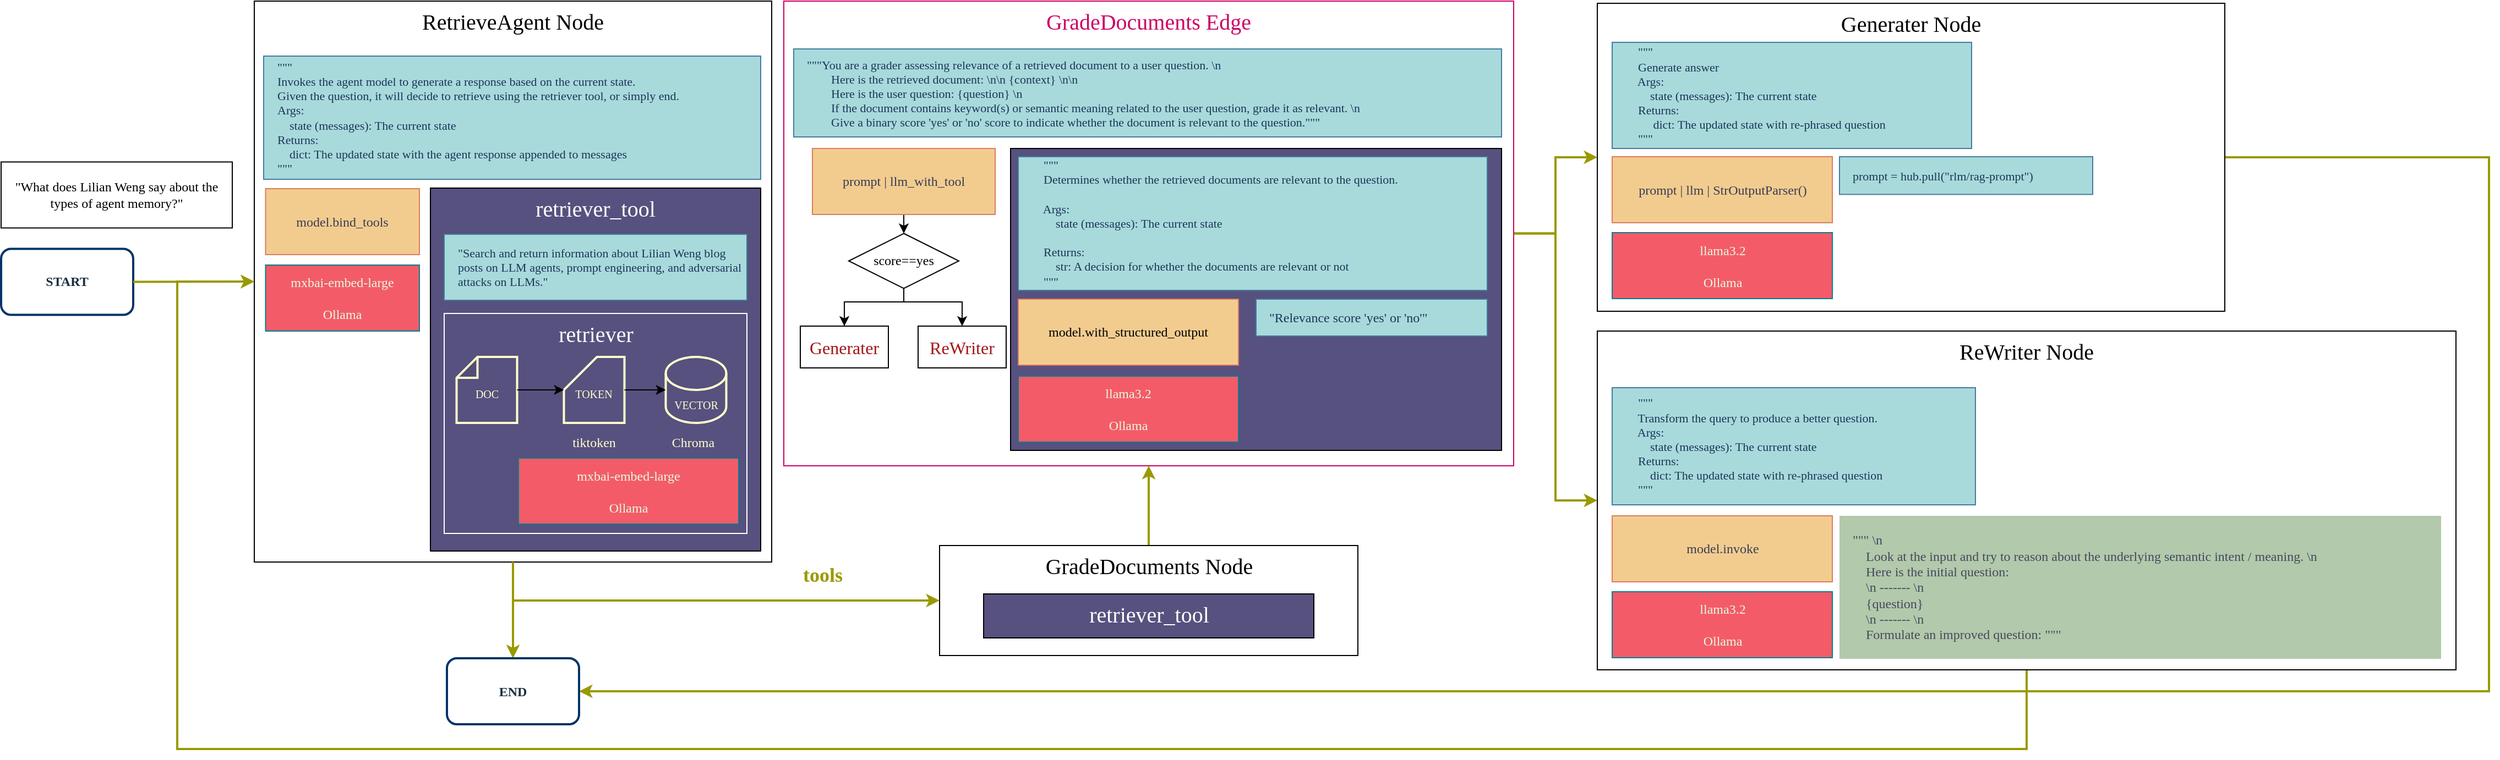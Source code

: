 <mxfile version="25.0.2">
  <diagram name="第 1 页" id="JGTNSw7YOtRR2n-2OMZs">
    <mxGraphModel dx="2885" dy="1992" grid="1" gridSize="10" guides="1" tooltips="1" connect="1" arrows="1" fold="1" page="1" pageScale="1" pageWidth="827" pageHeight="1169" math="0" shadow="0">
      <root>
        <mxCell id="0" />
        <mxCell id="1" parent="0" />
        <mxCell id="ScsCbn858ug2dNW6hYMq-61" style="edgeStyle=orthogonalEdgeStyle;rounded=0;orthogonalLoop=1;jettySize=auto;html=1;exitX=1;exitY=0.5;exitDx=0;exitDy=0;entryX=0;entryY=0.5;entryDx=0;entryDy=0;strokeWidth=2;strokeColor=#999900;fontFamily=Poppins;" edge="1" parent="1" source="ScsCbn858ug2dNW6hYMq-3" target="yjKrVfWp0t-8AR_mPXRf-1">
          <mxGeometry relative="1" as="geometry" />
        </mxCell>
        <mxCell id="ScsCbn858ug2dNW6hYMq-62" style="edgeStyle=orthogonalEdgeStyle;rounded=0;orthogonalLoop=1;jettySize=auto;html=1;exitX=1;exitY=0.5;exitDx=0;exitDy=0;entryX=0;entryY=0.5;entryDx=0;entryDy=0;strokeWidth=2;strokeColor=#999900;fontFamily=Poppins;" edge="1" parent="1" source="ScsCbn858ug2dNW6hYMq-3" target="yjKrVfWp0t-8AR_mPXRf-2">
          <mxGeometry relative="1" as="geometry" />
        </mxCell>
        <mxCell id="ScsCbn858ug2dNW6hYMq-3" value="GradeDocuments Edge" style="rounded=0;whiteSpace=wrap;verticalAlign=top;fontSize=20;fontFamily=Poppins;fontColor=#CC0066;strokeColor=#CC0066;" vertex="1" parent="1">
          <mxGeometry x="-579" y="-260" width="663" height="422.5" as="geometry" />
        </mxCell>
        <mxCell id="ScsCbn858ug2dNW6hYMq-41" value="" style="rounded=0;whiteSpace=wrap;fontFamily=Poppins;fontSize=20;labelBackgroundColor=none;fontColor=#FFFFFF;fontStyle=0;verticalAlign=top;fillColor=#56517E;" vertex="1" parent="1">
          <mxGeometry x="-373" y="-126" width="446" height="274.5" as="geometry" />
        </mxCell>
        <mxCell id="ScsCbn858ug2dNW6hYMq-37" style="rounded=0;orthogonalLoop=1;jettySize=auto;html=1;exitX=0.5;exitY=1;exitDx=0;exitDy=0;entryX=0.5;entryY=0;entryDx=0;entryDy=0;strokeColor=#999900;strokeWidth=2;fontFamily=Poppins;" edge="1" parent="1" source="ScsCbn858ug2dNW6hYMq-2" target="ScsCbn858ug2dNW6hYMq-19">
          <mxGeometry relative="1" as="geometry" />
        </mxCell>
        <mxCell id="ScsCbn858ug2dNW6hYMq-2" value="RetrieveAgent Node" style="rounded=0;whiteSpace=wrap;fontFamily=Poppins;fontSize=20;labelBackgroundColor=none;fontColor=default;fontStyle=0;verticalAlign=top;" vertex="1" parent="1">
          <mxGeometry x="-1060" y="-260" width="470" height="510" as="geometry" />
        </mxCell>
        <mxCell id="DDGEUJCVJTAiT2eQpah1-13" value="&lt;div style=&quot;font-size: 18px; line-height: 21px; white-space-collapse: preserve;&quot;&gt;&lt;br style=&quot;font-size: 18px;&quot;&gt;&lt;/div&gt;" style="text;html=1;align=center;verticalAlign=middle;resizable=0;points=[];autosize=1;strokeColor=none;fillColor=none;fontSize=18;fontFamily=Poppins;labelBackgroundColor=none;fontColor=default;fontStyle=0;" parent="1" vertex="1">
          <mxGeometry x="-729.75" y="-34.75" width="20" height="30" as="geometry" />
        </mxCell>
        <mxCell id="DDGEUJCVJTAiT2eQpah1-33" style="edgeStyle=orthogonalEdgeStyle;rounded=0;orthogonalLoop=1;jettySize=auto;html=1;entryX=0;entryY=0;entryDx=0;entryDy=30;entryPerimeter=0;fontSize=18;fontFamily=Roboto;labelBackgroundColor=none;fontColor=default;fontStyle=0;exitX=0;exitY=0.5;exitDx=0;exitDy=0;exitPerimeter=0;" parent="1" source="DDGEUJCVJTAiT2eQpah1-30" edge="1">
          <mxGeometry relative="1" as="geometry">
            <Array as="points" />
            <mxPoint x="-877.25" y="-60.5" as="targetPoint" />
          </mxGeometry>
        </mxCell>
        <mxCell id="DDGEUJCVJTAiT2eQpah1-77" style="edgeStyle=orthogonalEdgeStyle;rounded=0;orthogonalLoop=1;jettySize=auto;html=1;entryX=0;entryY=0.5;entryDx=0;entryDy=0;entryPerimeter=0;fontFamily=Roboto;fontSize=18;labelBackgroundColor=none;fontColor=default;fontStyle=0;" parent="1" source="DDGEUJCVJTAiT2eQpah1-31" edge="1">
          <mxGeometry relative="1" as="geometry">
            <mxPoint x="-784.75" y="-60.5" as="targetPoint" />
          </mxGeometry>
        </mxCell>
        <mxCell id="ScsCbn858ug2dNW6hYMq-64" style="edgeStyle=orthogonalEdgeStyle;rounded=0;orthogonalLoop=1;jettySize=auto;html=1;exitX=1;exitY=0.5;exitDx=0;exitDy=0;entryX=1;entryY=0.5;entryDx=0;entryDy=0;strokeWidth=2;strokeColor=#999900;fontFamily=Poppins;" edge="1" parent="1" source="yjKrVfWp0t-8AR_mPXRf-1" target="ScsCbn858ug2dNW6hYMq-19">
          <mxGeometry relative="1" as="geometry">
            <Array as="points">
              <mxPoint x="970" y="-118" />
              <mxPoint x="970" y="368" />
            </Array>
          </mxGeometry>
        </mxCell>
        <mxCell id="yjKrVfWp0t-8AR_mPXRf-1" value="Generater Node" style="rounded=0;whiteSpace=wrap;fontFamily=Poppins;fontSize=20;labelBackgroundColor=none;fontColor=#000000;fontStyle=0;verticalAlign=top;" parent="1" vertex="1">
          <mxGeometry x="160" y="-258" width="570" height="280" as="geometry" />
        </mxCell>
        <mxCell id="ScsCbn858ug2dNW6hYMq-65" style="edgeStyle=orthogonalEdgeStyle;rounded=0;orthogonalLoop=1;jettySize=auto;html=1;exitX=0.5;exitY=1;exitDx=0;exitDy=0;entryX=0;entryY=0.5;entryDx=0;entryDy=0;strokeWidth=2;strokeColor=#999900;fontFamily=Poppins;" edge="1" parent="1" source="yjKrVfWp0t-8AR_mPXRf-2" target="ScsCbn858ug2dNW6hYMq-2">
          <mxGeometry relative="1" as="geometry">
            <Array as="points">
              <mxPoint x="550" y="420" />
              <mxPoint x="-1130" y="420" />
              <mxPoint x="-1130" y="-5" />
            </Array>
          </mxGeometry>
        </mxCell>
        <mxCell id="yjKrVfWp0t-8AR_mPXRf-2" value="ReWriter Node" style="rounded=0;whiteSpace=wrap;fontFamily=Poppins;fontSize=20;labelBackgroundColor=none;fontColor=#000000;fontStyle=0;verticalAlign=top;" parent="1" vertex="1">
          <mxGeometry x="160" y="40" width="780" height="308" as="geometry" />
        </mxCell>
        <mxCell id="ScsCbn858ug2dNW6hYMq-7" value="&lt;span style=&quot;color: rgb(0, 0, 0);&quot;&gt;model.with_structured_output&lt;/span&gt;" style="rounded=0;whiteSpace=wrap;html=1;labelBackgroundColor=none;fillColor=#F2CC8F;strokeColor=#E07A5F;fontColor=#393C56;fontFamily=Poppins;flipV=1;" vertex="1" parent="1">
          <mxGeometry x="-366" y="11" width="200" height="60" as="geometry" />
        </mxCell>
        <mxCell id="ScsCbn858ug2dNW6hYMq-8" value="    &quot;&quot;&quot;&#xa;    Determines whether the retrieved documents are relevant to the question.&#xa;&#xa;    Args:&#xa;        state (messages): The current state&#xa;&#xa;    Returns:&#xa;        str: A decision for whether the documents are relevant or not&#xa;    &quot;&quot;&quot;" style="rounded=0;whiteSpace=wrap;labelBackgroundColor=none;fillColor=#A8DADC;strokeColor=#457B9D;fontColor=#1D3557;align=left;spacingLeft=10;fontFamily=Poppins;fontSize=11;flipV=1;" vertex="1" parent="1">
          <mxGeometry x="-366" y="-118.5" width="426" height="121.5" as="geometry" />
        </mxCell>
        <mxCell id="ScsCbn858ug2dNW6hYMq-9" value="llama3.2&#xa;&#xa;Ollama" style="rounded=0;whiteSpace=wrap;labelBackgroundColor=none;fillColor=#F45B69;strokeColor=#028090;fontColor=#E4FDE1;fontFamily=Poppins;flipV=1;" vertex="1" parent="1">
          <mxGeometry x="-366" y="81" width="200" height="60" as="geometry" />
        </mxCell>
        <mxCell id="ScsCbn858ug2dNW6hYMq-11" value="&quot;Relevance score &#39;yes&#39; or &#39;no&#39;&quot;" style="rounded=0;whiteSpace=wrap;labelBackgroundColor=none;fillColor=#A8DADC;strokeColor=#457B9D;fontColor=#1D3557;align=left;spacingLeft=10;fontFamily=Poppins;" vertex="1" parent="1">
          <mxGeometry x="-150" y="11" width="210" height="33.5" as="geometry" />
        </mxCell>
        <mxCell id="ScsCbn858ug2dNW6hYMq-14" value="mxbai-embed-large&#xa;&#xa;Ollama" style="rounded=0;whiteSpace=wrap;labelBackgroundColor=none;fillColor=#F45B69;strokeColor=#028090;fontColor=#E4FDE1;fontFamily=Poppins;" vertex="1" parent="1">
          <mxGeometry x="-1049.75" y="-20" width="139.75" height="60" as="geometry" />
        </mxCell>
        <mxCell id="ScsCbn858ug2dNW6hYMq-17" value="&quot;&quot;&quot;&#xa;Invokes the agent model to generate a response based on the current state. &#xa;Given the question, it will decide to retrieve using the retriever tool, or simply end.&#xa;Args:&#xa;    state (messages): The current state&#xa;Returns:&#xa;    dict: The updated state with the agent response appended to messages&#xa;&quot;&quot;&quot;" style="rounded=0;whiteSpace=wrap;labelBackgroundColor=none;fillColor=#A8DADC;strokeColor=#457B9D;fontColor=#1D3557;align=left;spacingLeft=10;fontFamily=Poppins;fontSize=11;" vertex="1" parent="1">
          <mxGeometry x="-1051.5" y="-210" width="451.5" height="112" as="geometry" />
        </mxCell>
        <mxCell id="ScsCbn858ug2dNW6hYMq-18" value="START" style="rounded=1;whiteSpace=wrap;html=1;strokeColor=#003366;fontColor=#182E3E;fillColor=default;fontFamily=Poppins;strokeWidth=2;fontStyle=1" vertex="1" parent="1">
          <mxGeometry x="-1290" y="-34.75" width="120" height="60" as="geometry" />
        </mxCell>
        <mxCell id="ScsCbn858ug2dNW6hYMq-19" value="END" style="rounded=1;whiteSpace=wrap;html=1;strokeColor=#003366;fontColor=#182E3E;fillColor=default;fontFamily=Poppins;strokeWidth=2;fontStyle=1" vertex="1" parent="1">
          <mxGeometry x="-885" y="337.5" width="120" height="60" as="geometry" />
        </mxCell>
        <mxCell id="ScsCbn858ug2dNW6hYMq-20" style="rounded=0;orthogonalLoop=1;jettySize=auto;html=1;exitX=1;exitY=0.5;exitDx=0;exitDy=0;entryX=0;entryY=0.5;entryDx=0;entryDy=0;strokeColor=#999900;fontColor=#FFFFFF;strokeWidth=2;fontFamily=Poppins;" edge="1" parent="1" source="ScsCbn858ug2dNW6hYMq-18" target="ScsCbn858ug2dNW6hYMq-2">
          <mxGeometry relative="1" as="geometry">
            <mxPoint x="-1480" y="-1110" as="sourcePoint" />
            <mxPoint x="-1425" y="-1050" as="targetPoint" />
          </mxGeometry>
        </mxCell>
        <mxCell id="ScsCbn858ug2dNW6hYMq-21" value="retriever_tool" style="rounded=0;whiteSpace=wrap;fontFamily=Poppins;fontSize=20;labelBackgroundColor=none;fontColor=#FFFFFF;fontStyle=0;verticalAlign=top;fillColor=#56517E;" vertex="1" parent="1">
          <mxGeometry x="-900" y="-90" width="300" height="330" as="geometry" />
        </mxCell>
        <mxCell id="ScsCbn858ug2dNW6hYMq-22" value="retriever" style="rounded=0;whiteSpace=wrap;fontFamily=Poppins;fontSize=20;labelBackgroundColor=none;fontColor=#FFFFFF;fontStyle=0;verticalAlign=top;fillColor=#56517E;strokeColor=#FFFFFF;" vertex="1" parent="1">
          <mxGeometry x="-887.5" y="24" width="275" height="200" as="geometry" />
        </mxCell>
        <mxCell id="ScsCbn858ug2dNW6hYMq-23" value="&lt;div style=&quot;font-size: 18px; line-height: 21px; white-space-collapse: preserve;&quot;&gt;&lt;br style=&quot;font-size: 18px;&quot;&gt;&lt;/div&gt;" style="text;html=1;align=center;verticalAlign=middle;resizable=0;points=[];autosize=1;strokeColor=none;fillColor=none;fontSize=18;fontFamily=Poppins;labelBackgroundColor=none;fontColor=default;fontStyle=0;" vertex="1" parent="1">
          <mxGeometry x="-631.25" y="119.25" width="20" height="30" as="geometry" />
        </mxCell>
        <mxCell id="ScsCbn858ug2dNW6hYMq-24" value="DOC" style="shape=note;whiteSpace=wrap;backgroundOutline=1;darkOpacity=0.05;verticalAlign=middle;fontFamily=Poppins;fontSize=10;spacingTop=10;spacingBottom=3;flipH=1;labelBackgroundColor=none;fontStyle=0;fillColor=none;strokeColor=#FFFFCC;fontColor=#FFFFCC;strokeWidth=2;size=19;" vertex="1" parent="1">
          <mxGeometry x="-876.25" y="63.5" width="55" height="60" as="geometry" />
        </mxCell>
        <mxCell id="ScsCbn858ug2dNW6hYMq-25" value="TOKEN" style="shape=card;whiteSpace=wrap;verticalAlign=middle;fontFamily=Poppins;fontSize=10;spacingTop=10;spacingBottom=3;direction=east;labelBackgroundColor=none;fontStyle=0;fillColor=none;strokeColor=#FFFFCC;fontColor=#FFFFCC;strokeWidth=2;" vertex="1" parent="1">
          <mxGeometry x="-778.75" y="63.5" width="55" height="60" as="geometry" />
        </mxCell>
        <mxCell id="ScsCbn858ug2dNW6hYMq-26" value="VECTOR" style="shape=cylinder3;whiteSpace=wrap;boundedLbl=1;backgroundOutline=1;size=15;verticalAlign=middle;fontFamily=Poppins;fontSize=10;spacingTop=6;spacingBottom=5;labelBackgroundColor=none;fontStyle=0;fillColor=none;strokeColor=#FFFFCC;fontColor=#FFFFCC;strokeWidth=2;" vertex="1" parent="1">
          <mxGeometry x="-686.25" y="63.5" width="55" height="60" as="geometry" />
        </mxCell>
        <mxCell id="ScsCbn858ug2dNW6hYMq-27" style="edgeStyle=orthogonalEdgeStyle;rounded=0;orthogonalLoop=1;jettySize=auto;html=1;entryX=0;entryY=0;entryDx=0;entryDy=30;entryPerimeter=0;fontSize=18;fontFamily=Poppins;labelBackgroundColor=none;fontColor=default;fontStyle=0;exitX=0;exitY=0.5;exitDx=0;exitDy=0;exitPerimeter=0;" edge="1" parent="1" source="ScsCbn858ug2dNW6hYMq-24" target="ScsCbn858ug2dNW6hYMq-25">
          <mxGeometry relative="1" as="geometry">
            <Array as="points" />
          </mxGeometry>
        </mxCell>
        <mxCell id="ScsCbn858ug2dNW6hYMq-28" style="edgeStyle=orthogonalEdgeStyle;rounded=0;orthogonalLoop=1;jettySize=auto;html=1;entryX=0;entryY=0.5;entryDx=0;entryDy=0;entryPerimeter=0;fontFamily=Poppins;fontSize=18;labelBackgroundColor=none;fontColor=default;fontStyle=0;" edge="1" parent="1" source="ScsCbn858ug2dNW6hYMq-25" target="ScsCbn858ug2dNW6hYMq-26">
          <mxGeometry relative="1" as="geometry" />
        </mxCell>
        <mxCell id="ScsCbn858ug2dNW6hYMq-29" value="mxbai-embed-large&#xa;&#xa;Ollama" style="rounded=0;whiteSpace=wrap;labelBackgroundColor=none;fillColor=#F45B69;strokeColor=#028090;fontColor=#E4FDE1;fontFamily=Poppins;" vertex="1" parent="1">
          <mxGeometry x="-820" y="155.5" width="200" height="60" as="geometry" />
        </mxCell>
        <mxCell id="ScsCbn858ug2dNW6hYMq-30" value="tiktoken" style="text;align=center;verticalAlign=middle;resizable=0;points=[];autosize=1;strokeColor=none;fillColor=none;fontColor=#FFFFCC;fontFamily=Poppins;" vertex="1" parent="1">
          <mxGeometry x="-786.25" y="125.5" width="70" height="30" as="geometry" />
        </mxCell>
        <mxCell id="ScsCbn858ug2dNW6hYMq-31" value="Chroma" style="text;align=center;verticalAlign=middle;resizable=0;points=[];autosize=1;strokeColor=none;fillColor=none;fontColor=#FFFFCC;fontFamily=Poppins;" vertex="1" parent="1">
          <mxGeometry x="-696.25" y="125.5" width="70" height="30" as="geometry" />
        </mxCell>
        <mxCell id="ScsCbn858ug2dNW6hYMq-32" value="&quot;Search and return information about Lilian Weng blog posts on LLM agents, prompt engineering, and adversarial attacks on LLMs.&quot;" style="rounded=0;whiteSpace=wrap;labelBackgroundColor=none;fillColor=#A8DADC;strokeColor=#457B9D;fontColor=#1D3557;align=left;spacingLeft=10;fontFamily=Poppins;fontSize=11;spacingRight=5;" vertex="1" parent="1">
          <mxGeometry x="-887.5" y="-48" width="275" height="60" as="geometry" />
        </mxCell>
        <mxCell id="ScsCbn858ug2dNW6hYMq-34" value="model.bind_tools" style="rounded=0;whiteSpace=wrap;labelBackgroundColor=none;fillColor=#F2CC8F;strokeColor=#E07A5F;fontColor=#393C56;fontFamily=Poppins;" vertex="1" parent="1">
          <mxGeometry x="-1049.75" y="-89.5" width="139.75" height="60" as="geometry" />
        </mxCell>
        <mxCell id="ScsCbn858ug2dNW6hYMq-50" style="rounded=0;orthogonalLoop=1;jettySize=auto;html=1;exitX=0.5;exitY=0;exitDx=0;exitDy=0;entryX=0.5;entryY=1;entryDx=0;entryDy=0;strokeWidth=2;strokeColor=#999900;fontFamily=Poppins;" edge="1" parent="1" source="ScsCbn858ug2dNW6hYMq-36" target="ScsCbn858ug2dNW6hYMq-3">
          <mxGeometry relative="1" as="geometry" />
        </mxCell>
        <mxCell id="ScsCbn858ug2dNW6hYMq-36" value="GradeDocuments Node" style="rounded=0;whiteSpace=wrap;fontFamily=Poppins;fontSize=20;labelBackgroundColor=none;fontColor=default;fontStyle=0;verticalAlign=top;" vertex="1" parent="1">
          <mxGeometry x="-437.5" y="235" width="380" height="100" as="geometry" />
        </mxCell>
        <mxCell id="ScsCbn858ug2dNW6hYMq-38" value="retriever_tool" style="rounded=0;whiteSpace=wrap;fontFamily=Poppins;fontSize=20;labelBackgroundColor=none;fontColor=#FFFFFF;fontStyle=0;verticalAlign=top;fillColor=#56517E;" vertex="1" parent="1">
          <mxGeometry x="-397.5" y="279" width="300" height="40" as="geometry" />
        </mxCell>
        <mxCell id="ScsCbn858ug2dNW6hYMq-39" style="edgeStyle=orthogonalEdgeStyle;rounded=0;orthogonalLoop=1;jettySize=auto;html=1;exitX=0.5;exitY=1;exitDx=0;exitDy=0;strokeColor=#999900;strokeWidth=2;fontFamily=Poppins;" edge="1" parent="1" source="ScsCbn858ug2dNW6hYMq-2" target="ScsCbn858ug2dNW6hYMq-36">
          <mxGeometry relative="1" as="geometry">
            <mxPoint x="-815" y="260" as="sourcePoint" />
            <mxPoint x="-463" y="360" as="targetPoint" />
          </mxGeometry>
        </mxCell>
        <mxCell id="ScsCbn858ug2dNW6hYMq-40" value="tools" style="text;html=1;align=center;verticalAlign=middle;resizable=0;points=[];autosize=1;strokeColor=none;fillColor=none;fontColor=#999900;fontFamily=Poppins;fontStyle=1;fontSize=18;" vertex="1" parent="1">
          <mxGeometry x="-579" y="242" width="70" height="40" as="geometry" />
        </mxCell>
        <mxCell id="ScsCbn858ug2dNW6hYMq-49" style="edgeStyle=orthogonalEdgeStyle;rounded=0;orthogonalLoop=1;jettySize=auto;html=1;exitX=0.5;exitY=1;exitDx=0;exitDy=0;entryX=0.5;entryY=0;entryDx=0;entryDy=0;fontFamily=Poppins;" edge="1" parent="1" source="ScsCbn858ug2dNW6hYMq-42" target="ScsCbn858ug2dNW6hYMq-44">
          <mxGeometry relative="1" as="geometry" />
        </mxCell>
        <mxCell id="ScsCbn858ug2dNW6hYMq-42" value="prompt | llm_with_tool" style="rounded=0;whiteSpace=wrap;labelBackgroundColor=none;fillColor=#F2CC8F;strokeColor=#E07A5F;fontColor=#393C56;fontFamily=Poppins;" vertex="1" parent="1">
          <mxGeometry x="-553" y="-126" width="166" height="60" as="geometry" />
        </mxCell>
        <mxCell id="ScsCbn858ug2dNW6hYMq-43" value="&quot;&quot;&quot;You are a grader assessing relevance of a retrieved document to a user question. \n &#xa;        Here is the retrieved document: \n\n {context} \n\n&#xa;        Here is the user question: {question} \n&#xa;        If the document contains keyword(s) or semantic meaning related to the user question, grade it as relevant. \n&#xa;        Give a binary score &#39;yes&#39; or &#39;no&#39; score to indicate whether the document is relevant to the question.&quot;&quot;&quot;" style="rounded=0;whiteSpace=wrap;labelBackgroundColor=none;fillColor=#A8DADC;strokeColor=#457B9D;fontColor=#1D3557;align=left;spacingLeft=10;fontFamily=Poppins;fontSize=11;" vertex="1" parent="1">
          <mxGeometry x="-570" y="-216.5" width="643" height="80" as="geometry" />
        </mxCell>
        <mxCell id="ScsCbn858ug2dNW6hYMq-47" style="edgeStyle=orthogonalEdgeStyle;rounded=0;orthogonalLoop=1;jettySize=auto;html=1;exitX=0.5;exitY=1;exitDx=0;exitDy=0;entryX=0.5;entryY=0;entryDx=0;entryDy=0;fontFamily=Poppins;" edge="1" parent="1" source="ScsCbn858ug2dNW6hYMq-44" target="ScsCbn858ug2dNW6hYMq-45">
          <mxGeometry relative="1" as="geometry">
            <Array as="points">
              <mxPoint x="-470" y="13.5" />
              <mxPoint x="-524" y="13.5" />
            </Array>
          </mxGeometry>
        </mxCell>
        <mxCell id="ScsCbn858ug2dNW6hYMq-48" style="edgeStyle=orthogonalEdgeStyle;rounded=0;orthogonalLoop=1;jettySize=auto;html=1;exitX=0.5;exitY=1;exitDx=0;exitDy=0;entryX=0.5;entryY=0;entryDx=0;entryDy=0;fontFamily=Poppins;" edge="1" parent="1" source="ScsCbn858ug2dNW6hYMq-44" target="ScsCbn858ug2dNW6hYMq-46">
          <mxGeometry relative="1" as="geometry">
            <Array as="points">
              <mxPoint x="-470" y="13.5" />
              <mxPoint x="-417" y="13.5" />
            </Array>
          </mxGeometry>
        </mxCell>
        <mxCell id="ScsCbn858ug2dNW6hYMq-44" value="score==yes" style="rhombus;whiteSpace=wrap;html=1;fontFamily=Poppins;" vertex="1" parent="1">
          <mxGeometry x="-520" y="-48.75" width="100" height="50" as="geometry" />
        </mxCell>
        <mxCell id="ScsCbn858ug2dNW6hYMq-45" value="&lt;div style=&quot;color: rgb(59, 59, 59); background-color: rgb(255, 255, 255); font-size: 16px; line-height: 22px; white-space: pre;&quot;&gt;&lt;span style=&quot;color: #a31515;&quot;&gt;Generater&lt;/span&gt;&lt;/div&gt;" style="rounded=0;whiteSpace=wrap;html=1;fontFamily=Poppins;" vertex="1" parent="1">
          <mxGeometry x="-564" y="35.5" width="80" height="38" as="geometry" />
        </mxCell>
        <mxCell id="ScsCbn858ug2dNW6hYMq-46" value="&lt;div style=&quot;color: rgb(59, 59, 59); background-color: rgb(255, 255, 255); font-size: 16px; line-height: 22px; white-space: pre;&quot;&gt;&lt;span style=&quot;color: #a31515;&quot;&gt;ReWriter&lt;/span&gt;&lt;/div&gt;" style="rounded=0;whiteSpace=wrap;html=1;fontFamily=Poppins;" vertex="1" parent="1">
          <mxGeometry x="-457" y="35.5" width="80" height="38" as="geometry" />
        </mxCell>
        <mxCell id="ScsCbn858ug2dNW6hYMq-51" value="    &quot;&quot;&quot;&#xa;    Generate answer&#xa;    Args:&#xa;        state (messages): The current state&#xa;    Returns:&#xa;         dict: The updated state with re-phrased question&#xa;    &quot;&quot;&quot;" style="rounded=0;whiteSpace=wrap;labelBackgroundColor=none;fillColor=#A8DADC;strokeColor=#457B9D;fontColor=#1D3557;align=left;spacingLeft=10;fontFamily=Poppins;fontSize=11;" vertex="1" parent="1">
          <mxGeometry x="173.5" y="-222.5" width="326.5" height="96.5" as="geometry" />
        </mxCell>
        <mxCell id="ScsCbn858ug2dNW6hYMq-53" value="model.invoke" style="rounded=0;whiteSpace=wrap;labelBackgroundColor=none;fillColor=#F2CC8F;strokeColor=#E07A5F;fontColor=#393C56;fontFamily=Poppins;flipV=1;" vertex="1" parent="1">
          <mxGeometry x="173.5" y="208" width="200" height="60" as="geometry" />
        </mxCell>
        <mxCell id="ScsCbn858ug2dNW6hYMq-54" value="llama3.2&#xa;&#xa;Ollama" style="rounded=0;whiteSpace=wrap;labelBackgroundColor=none;fillColor=#F45B69;strokeColor=#028090;fontColor=#E4FDE1;fontFamily=Poppins;flipV=1;" vertex="1" parent="1">
          <mxGeometry x="173.5" y="277" width="200" height="60" as="geometry" />
        </mxCell>
        <mxCell id="ScsCbn858ug2dNW6hYMq-55" value="&quot;&quot;&quot; \n&#xa;    Look at the input and try to reason about the underlying semantic intent / meaning. \n&#xa;    Here is the initial question:&#xa;    \n ------- \n&#xa;    {question}&#xa;    \n ------- \n&#xa;    Formulate an improved question: &quot;&quot;&quot;" style="rounded=0;whiteSpace=wrap;strokeColor=none;fontColor=#46495D;fillColor=#B2C9AB;labelBackgroundColor=none;align=left;spacingLeft=10;fontFamily=Poppins;" vertex="1" parent="1">
          <mxGeometry x="380" y="208" width="546.5" height="130" as="geometry" />
        </mxCell>
        <mxCell id="ScsCbn858ug2dNW6hYMq-57" value="    &quot;&quot;&quot;&#xa;    Transform the query to produce a better question.&#xa;    Args:&#xa;        state (messages): The current state&#xa;    Returns:&#xa;        dict: The updated state with re-phrased question&#xa;    &quot;&quot;&quot;" style="rounded=0;whiteSpace=wrap;labelBackgroundColor=none;fillColor=#A8DADC;strokeColor=#457B9D;fontColor=#1D3557;align=left;spacingLeft=10;fontFamily=Poppins;fontSize=11;" vertex="1" parent="1">
          <mxGeometry x="173.5" y="91.5" width="330" height="106.5" as="geometry" />
        </mxCell>
        <mxCell id="ScsCbn858ug2dNW6hYMq-58" value="prompt = hub.pull(&quot;rlm/rag-prompt&quot;)" style="rounded=0;whiteSpace=wrap;labelBackgroundColor=none;fillColor=#A8DADC;strokeColor=#457B9D;fontColor=#1D3557;align=left;spacingLeft=10;fontFamily=Poppins;fontSize=11;" vertex="1" parent="1">
          <mxGeometry x="380" y="-118.5" width="230" height="34.25" as="geometry" />
        </mxCell>
        <mxCell id="ScsCbn858ug2dNW6hYMq-59" value="prompt | llm | StrOutputParser()" style="rounded=0;whiteSpace=wrap;labelBackgroundColor=none;fillColor=#F2CC8F;strokeColor=#E07A5F;fontColor=#393C56;fontFamily=Poppins;flipV=1;" vertex="1" parent="1">
          <mxGeometry x="173.5" y="-118.5" width="200" height="60" as="geometry" />
        </mxCell>
        <mxCell id="ScsCbn858ug2dNW6hYMq-60" value="llama3.2&#xa;&#xa;Ollama" style="rounded=0;whiteSpace=wrap;labelBackgroundColor=none;fillColor=#F45B69;strokeColor=#028090;fontColor=#E4FDE1;fontFamily=Poppins;flipV=1;" vertex="1" parent="1">
          <mxGeometry x="173.5" y="-49.5" width="200" height="60" as="geometry" />
        </mxCell>
        <mxCell id="ScsCbn858ug2dNW6hYMq-67" value="&quot;What does Lilian Weng say about the types of agent memory?&quot;" style="rounded=0;whiteSpace=wrap;fontFamily=Poppins;" vertex="1" parent="1">
          <mxGeometry x="-1290" y="-113.75" width="210" height="60" as="geometry" />
        </mxCell>
      </root>
    </mxGraphModel>
  </diagram>
</mxfile>
